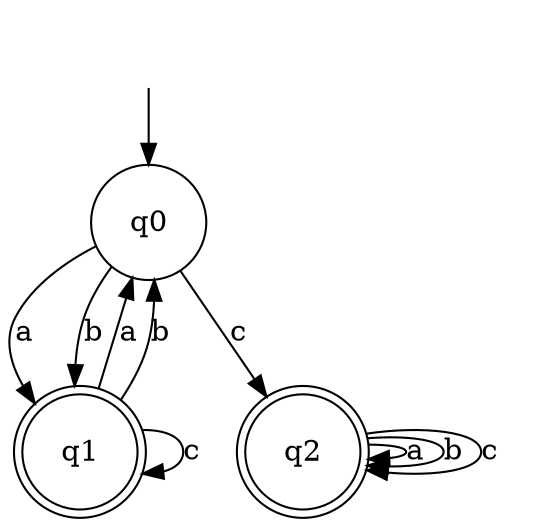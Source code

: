 digraph Automaton {

q0 [shape = circle, label=<<TABLE BORDER="0" CELLBORDER="0" CELLSPACING="0"><TR><TD>q0</TD></TR></TABLE>>];

q1 [shape = doublecircle, label=<<TABLE BORDER="0" CELLBORDER="0" CELLSPACING="0"><TR><TD>q1</TD></TR></TABLE>>];

_nil [style = invis, label=<<TABLE BORDER="0" CELLBORDER="" CELLSPACING="0"><TR><TD>_nil</TD></TR></TABLE>>];

q2 [shape = doublecircle, label=<<TABLE BORDER="0" CELLBORDER="0" CELLSPACING="0"><TR><TD>q2</TD></TR></TABLE>>];

_nil -> q0 [];

q1->q1 [label="c"];

q2->q2 [label="a"];

q2->q2 [label="b"];

q2->q2 [label="c"];

q1->q0 [label="a"];

q1->q0 [label="b"];

q0->q2 [label="c"];

q0->q1 [label="a"];

q0->q1 [label="b"];

}
